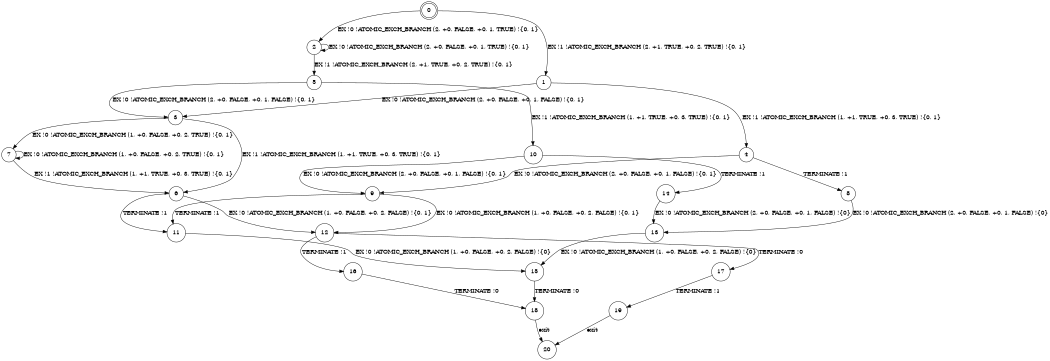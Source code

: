 digraph BCG {
size = "7, 10.5";
center = TRUE;
node [shape = circle];
0 [peripheries = 2];
0 -> 1 [label = "EX !1 !ATOMIC_EXCH_BRANCH (2, +1, TRUE, +0, 2, TRUE) !{0, 1}"];
0 -> 2 [label = "EX !0 !ATOMIC_EXCH_BRANCH (2, +0, FALSE, +0, 1, TRUE) !{0, 1}"];
1 -> 3 [label = "EX !0 !ATOMIC_EXCH_BRANCH (2, +0, FALSE, +0, 1, FALSE) !{0, 1}"];
1 -> 4 [label = "EX !1 !ATOMIC_EXCH_BRANCH (1, +1, TRUE, +0, 3, TRUE) !{0, 1}"];
2 -> 5 [label = "EX !1 !ATOMIC_EXCH_BRANCH (2, +1, TRUE, +0, 2, TRUE) !{0, 1}"];
2 -> 2 [label = "EX !0 !ATOMIC_EXCH_BRANCH (2, +0, FALSE, +0, 1, TRUE) !{0, 1}"];
3 -> 6 [label = "EX !1 !ATOMIC_EXCH_BRANCH (1, +1, TRUE, +0, 3, TRUE) !{0, 1}"];
3 -> 7 [label = "EX !0 !ATOMIC_EXCH_BRANCH (1, +0, FALSE, +0, 2, TRUE) !{0, 1}"];
4 -> 8 [label = "TERMINATE !1"];
4 -> 9 [label = "EX !0 !ATOMIC_EXCH_BRANCH (2, +0, FALSE, +0, 1, FALSE) !{0, 1}"];
5 -> 10 [label = "EX !1 !ATOMIC_EXCH_BRANCH (1, +1, TRUE, +0, 3, TRUE) !{0, 1}"];
5 -> 3 [label = "EX !0 !ATOMIC_EXCH_BRANCH (2, +0, FALSE, +0, 1, FALSE) !{0, 1}"];
6 -> 11 [label = "TERMINATE !1"];
6 -> 12 [label = "EX !0 !ATOMIC_EXCH_BRANCH (1, +0, FALSE, +0, 2, FALSE) !{0, 1}"];
7 -> 6 [label = "EX !1 !ATOMIC_EXCH_BRANCH (1, +1, TRUE, +0, 3, TRUE) !{0, 1}"];
7 -> 7 [label = "EX !0 !ATOMIC_EXCH_BRANCH (1, +0, FALSE, +0, 2, TRUE) !{0, 1}"];
8 -> 13 [label = "EX !0 !ATOMIC_EXCH_BRANCH (2, +0, FALSE, +0, 1, FALSE) !{0}"];
9 -> 11 [label = "TERMINATE !1"];
9 -> 12 [label = "EX !0 !ATOMIC_EXCH_BRANCH (1, +0, FALSE, +0, 2, FALSE) !{0, 1}"];
10 -> 14 [label = "TERMINATE !1"];
10 -> 9 [label = "EX !0 !ATOMIC_EXCH_BRANCH (2, +0, FALSE, +0, 1, FALSE) !{0, 1}"];
11 -> 15 [label = "EX !0 !ATOMIC_EXCH_BRANCH (1, +0, FALSE, +0, 2, FALSE) !{0}"];
12 -> 16 [label = "TERMINATE !1"];
12 -> 17 [label = "TERMINATE !0"];
13 -> 15 [label = "EX !0 !ATOMIC_EXCH_BRANCH (1, +0, FALSE, +0, 2, FALSE) !{0}"];
14 -> 13 [label = "EX !0 !ATOMIC_EXCH_BRANCH (2, +0, FALSE, +0, 1, FALSE) !{0}"];
15 -> 18 [label = "TERMINATE !0"];
16 -> 18 [label = "TERMINATE !0"];
17 -> 19 [label = "TERMINATE !1"];
18 -> 20 [label = "exit"];
19 -> 20 [label = "exit"];
}
